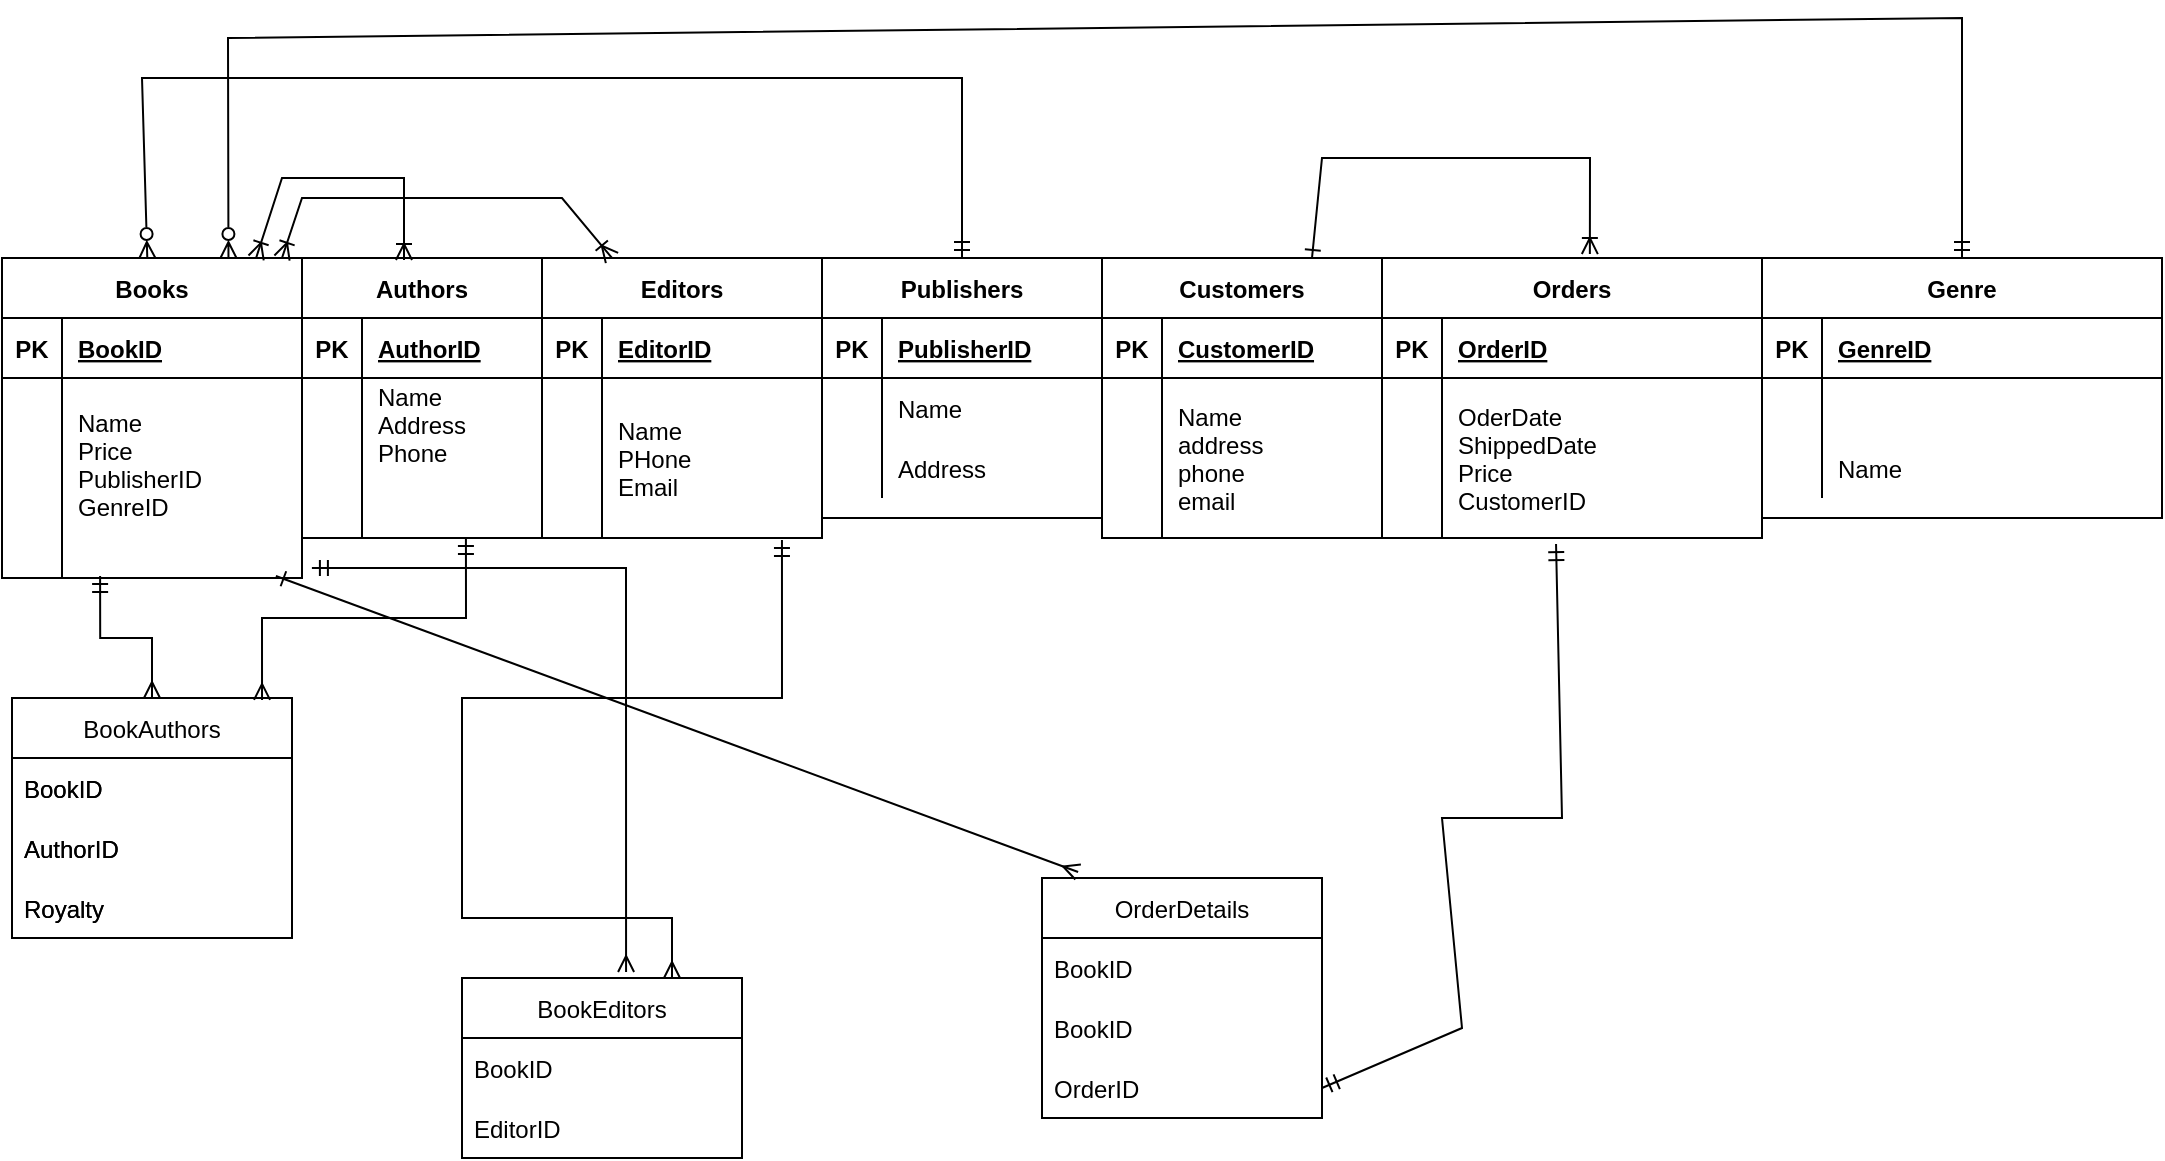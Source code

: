 <mxfile version="16.6.4" type="device"><diagram id="R2lEEEUBdFMjLlhIrx00" name="Page-1"><mxGraphModel dx="768" dy="460" grid="1" gridSize="10" guides="1" tooltips="1" connect="1" arrows="1" fold="1" page="1" pageScale="1" pageWidth="850" pageHeight="1100" math="0" shadow="0" extFonts="Permanent Marker^https://fonts.googleapis.com/css?family=Permanent+Marker"><root><mxCell id="0"/><mxCell id="1" parent="0"/><mxCell id="C-vyLk0tnHw3VtMMgP7b-2" value="Authors" style="shape=table;startSize=30;container=1;collapsible=1;childLayout=tableLayout;fixedRows=1;rowLines=0;fontStyle=1;align=center;resizeLast=1;" parent="1" vertex="1"><mxGeometry x="170" y="280" width="120" height="140" as="geometry"><mxRectangle x="170" y="280" width="80" height="30" as="alternateBounds"/></mxGeometry></mxCell><mxCell id="C-vyLk0tnHw3VtMMgP7b-3" value="" style="shape=partialRectangle;collapsible=0;dropTarget=0;pointerEvents=0;fillColor=none;points=[[0,0.5],[1,0.5]];portConstraint=eastwest;top=0;left=0;right=0;bottom=1;" parent="C-vyLk0tnHw3VtMMgP7b-2" vertex="1"><mxGeometry y="30" width="120" height="30" as="geometry"/></mxCell><mxCell id="C-vyLk0tnHw3VtMMgP7b-4" value="PK" style="shape=partialRectangle;overflow=hidden;connectable=0;fillColor=none;top=0;left=0;bottom=0;right=0;fontStyle=1;" parent="C-vyLk0tnHw3VtMMgP7b-3" vertex="1"><mxGeometry width="30" height="30" as="geometry"><mxRectangle width="30" height="30" as="alternateBounds"/></mxGeometry></mxCell><mxCell id="C-vyLk0tnHw3VtMMgP7b-5" value="AuthorID" style="shape=partialRectangle;overflow=hidden;connectable=0;fillColor=none;top=0;left=0;bottom=0;right=0;align=left;spacingLeft=6;fontStyle=5;" parent="C-vyLk0tnHw3VtMMgP7b-3" vertex="1"><mxGeometry x="30" width="90" height="30" as="geometry"><mxRectangle width="90" height="30" as="alternateBounds"/></mxGeometry></mxCell><mxCell id="C-vyLk0tnHw3VtMMgP7b-6" value="" style="shape=partialRectangle;collapsible=0;dropTarget=0;pointerEvents=0;fillColor=none;points=[[0,0.5],[1,0.5]];portConstraint=eastwest;top=0;left=0;right=0;bottom=0;" parent="C-vyLk0tnHw3VtMMgP7b-2" vertex="1"><mxGeometry y="60" width="120" height="60" as="geometry"/></mxCell><mxCell id="C-vyLk0tnHw3VtMMgP7b-7" value="" style="shape=partialRectangle;overflow=hidden;connectable=0;fillColor=none;top=0;left=0;bottom=0;right=0;" parent="C-vyLk0tnHw3VtMMgP7b-6" vertex="1"><mxGeometry width="30" height="60" as="geometry"><mxRectangle width="30" height="60" as="alternateBounds"/></mxGeometry></mxCell><mxCell id="C-vyLk0tnHw3VtMMgP7b-8" value="Name&#xa;Address&#xa;Phone&#xa;" style="shape=partialRectangle;overflow=hidden;connectable=0;fillColor=none;top=0;left=0;bottom=0;right=0;align=left;spacingLeft=6;" parent="C-vyLk0tnHw3VtMMgP7b-6" vertex="1"><mxGeometry x="30" width="90" height="60" as="geometry"><mxRectangle width="90" height="60" as="alternateBounds"/></mxGeometry></mxCell><mxCell id="C-vyLk0tnHw3VtMMgP7b-9" value="" style="shape=partialRectangle;collapsible=0;dropTarget=0;pointerEvents=0;fillColor=none;points=[[0,0.5],[1,0.5]];portConstraint=eastwest;top=0;left=0;right=0;bottom=0;" parent="C-vyLk0tnHw3VtMMgP7b-2" vertex="1"><mxGeometry y="120" width="120" height="20" as="geometry"/></mxCell><mxCell id="C-vyLk0tnHw3VtMMgP7b-10" value="" style="shape=partialRectangle;overflow=hidden;connectable=0;fillColor=none;top=0;left=0;bottom=0;right=0;" parent="C-vyLk0tnHw3VtMMgP7b-9" vertex="1"><mxGeometry width="30" height="20" as="geometry"><mxRectangle width="30" height="20" as="alternateBounds"/></mxGeometry></mxCell><mxCell id="C-vyLk0tnHw3VtMMgP7b-11" value="" style="shape=partialRectangle;overflow=hidden;connectable=0;fillColor=none;top=0;left=0;bottom=0;right=0;align=left;spacingLeft=6;" parent="C-vyLk0tnHw3VtMMgP7b-9" vertex="1"><mxGeometry x="30" width="90" height="20" as="geometry"><mxRectangle width="90" height="20" as="alternateBounds"/></mxGeometry></mxCell><mxCell id="C-vyLk0tnHw3VtMMgP7b-13" value="Publishers" style="shape=table;startSize=30;container=1;collapsible=1;childLayout=tableLayout;fixedRows=1;rowLines=0;fontStyle=1;align=center;resizeLast=1;" parent="1" vertex="1"><mxGeometry x="430" y="280" width="140" height="130" as="geometry"><mxRectangle x="430" y="280" width="90" height="30" as="alternateBounds"/></mxGeometry></mxCell><mxCell id="C-vyLk0tnHw3VtMMgP7b-14" value="" style="shape=partialRectangle;collapsible=0;dropTarget=0;pointerEvents=0;fillColor=none;points=[[0,0.5],[1,0.5]];portConstraint=eastwest;top=0;left=0;right=0;bottom=1;" parent="C-vyLk0tnHw3VtMMgP7b-13" vertex="1"><mxGeometry y="30" width="140" height="30" as="geometry"/></mxCell><mxCell id="C-vyLk0tnHw3VtMMgP7b-15" value="PK" style="shape=partialRectangle;overflow=hidden;connectable=0;fillColor=none;top=0;left=0;bottom=0;right=0;fontStyle=1;" parent="C-vyLk0tnHw3VtMMgP7b-14" vertex="1"><mxGeometry width="30" height="30" as="geometry"><mxRectangle width="30" height="30" as="alternateBounds"/></mxGeometry></mxCell><mxCell id="C-vyLk0tnHw3VtMMgP7b-16" value="PublisherID" style="shape=partialRectangle;overflow=hidden;connectable=0;fillColor=none;top=0;left=0;bottom=0;right=0;align=left;spacingLeft=6;fontStyle=5;" parent="C-vyLk0tnHw3VtMMgP7b-14" vertex="1"><mxGeometry x="30" width="110" height="30" as="geometry"><mxRectangle width="110" height="30" as="alternateBounds"/></mxGeometry></mxCell><mxCell id="C-vyLk0tnHw3VtMMgP7b-17" value="" style="shape=partialRectangle;collapsible=0;dropTarget=0;pointerEvents=0;fillColor=none;points=[[0,0.5],[1,0.5]];portConstraint=eastwest;top=0;left=0;right=0;bottom=0;" parent="C-vyLk0tnHw3VtMMgP7b-13" vertex="1"><mxGeometry y="60" width="140" height="30" as="geometry"/></mxCell><mxCell id="C-vyLk0tnHw3VtMMgP7b-18" value="" style="shape=partialRectangle;overflow=hidden;connectable=0;fillColor=none;top=0;left=0;bottom=0;right=0;" parent="C-vyLk0tnHw3VtMMgP7b-17" vertex="1"><mxGeometry width="30" height="30" as="geometry"><mxRectangle width="30" height="30" as="alternateBounds"/></mxGeometry></mxCell><mxCell id="C-vyLk0tnHw3VtMMgP7b-19" value="Name" style="shape=partialRectangle;overflow=hidden;connectable=0;fillColor=none;top=0;left=0;bottom=0;right=0;align=left;spacingLeft=6;" parent="C-vyLk0tnHw3VtMMgP7b-17" vertex="1"><mxGeometry x="30" width="110" height="30" as="geometry"><mxRectangle width="110" height="30" as="alternateBounds"/></mxGeometry></mxCell><mxCell id="C-vyLk0tnHw3VtMMgP7b-20" value="" style="shape=partialRectangle;collapsible=0;dropTarget=0;pointerEvents=0;fillColor=none;points=[[0,0.5],[1,0.5]];portConstraint=eastwest;top=0;left=0;right=0;bottom=0;" parent="C-vyLk0tnHw3VtMMgP7b-13" vertex="1"><mxGeometry y="90" width="140" height="30" as="geometry"/></mxCell><mxCell id="C-vyLk0tnHw3VtMMgP7b-21" value="" style="shape=partialRectangle;overflow=hidden;connectable=0;fillColor=none;top=0;left=0;bottom=0;right=0;" parent="C-vyLk0tnHw3VtMMgP7b-20" vertex="1"><mxGeometry width="30" height="30" as="geometry"><mxRectangle width="30" height="30" as="alternateBounds"/></mxGeometry></mxCell><mxCell id="C-vyLk0tnHw3VtMMgP7b-22" value="Address" style="shape=partialRectangle;overflow=hidden;connectable=0;fillColor=none;top=0;left=0;bottom=0;right=0;align=left;spacingLeft=6;" parent="C-vyLk0tnHw3VtMMgP7b-20" vertex="1"><mxGeometry x="30" width="110" height="30" as="geometry"><mxRectangle width="110" height="30" as="alternateBounds"/></mxGeometry></mxCell><mxCell id="C-vyLk0tnHw3VtMMgP7b-23" value="Books" style="shape=table;startSize=30;container=1;collapsible=1;childLayout=tableLayout;fixedRows=1;rowLines=0;fontStyle=1;align=center;resizeLast=1;" parent="1" vertex="1"><mxGeometry x="20" y="280" width="150" height="160" as="geometry"><mxRectangle x="20" y="280" width="70" height="30" as="alternateBounds"/></mxGeometry></mxCell><mxCell id="C-vyLk0tnHw3VtMMgP7b-24" value="" style="shape=partialRectangle;collapsible=0;dropTarget=0;pointerEvents=0;fillColor=none;points=[[0,0.5],[1,0.5]];portConstraint=eastwest;top=0;left=0;right=0;bottom=1;" parent="C-vyLk0tnHw3VtMMgP7b-23" vertex="1"><mxGeometry y="30" width="150" height="30" as="geometry"/></mxCell><mxCell id="C-vyLk0tnHw3VtMMgP7b-25" value="PK" style="shape=partialRectangle;overflow=hidden;connectable=0;fillColor=none;top=0;left=0;bottom=0;right=0;fontStyle=1;" parent="C-vyLk0tnHw3VtMMgP7b-24" vertex="1"><mxGeometry width="30" height="30" as="geometry"><mxRectangle width="30" height="30" as="alternateBounds"/></mxGeometry></mxCell><mxCell id="C-vyLk0tnHw3VtMMgP7b-26" value="BookID" style="shape=partialRectangle;overflow=hidden;connectable=0;fillColor=none;top=0;left=0;bottom=0;right=0;align=left;spacingLeft=6;fontStyle=5;" parent="C-vyLk0tnHw3VtMMgP7b-24" vertex="1"><mxGeometry x="30" width="120" height="30" as="geometry"><mxRectangle width="120" height="30" as="alternateBounds"/></mxGeometry></mxCell><mxCell id="C-vyLk0tnHw3VtMMgP7b-27" value="" style="shape=partialRectangle;collapsible=0;dropTarget=0;pointerEvents=0;fillColor=none;points=[[0,0.5],[1,0.5]];portConstraint=eastwest;top=0;left=0;right=0;bottom=0;" parent="C-vyLk0tnHw3VtMMgP7b-23" vertex="1"><mxGeometry y="60" width="150" height="100" as="geometry"/></mxCell><mxCell id="C-vyLk0tnHw3VtMMgP7b-28" value="" style="shape=partialRectangle;overflow=hidden;connectable=0;fillColor=none;top=0;left=0;bottom=0;right=0;" parent="C-vyLk0tnHw3VtMMgP7b-27" vertex="1"><mxGeometry width="30" height="100" as="geometry"><mxRectangle width="30" height="100" as="alternateBounds"/></mxGeometry></mxCell><mxCell id="C-vyLk0tnHw3VtMMgP7b-29" value="Name&#xa;Price&#xa;PublisherID&#xa;GenreID&#xa;" style="shape=partialRectangle;overflow=hidden;connectable=0;fillColor=none;top=0;left=0;bottom=0;right=0;align=left;spacingLeft=6;" parent="C-vyLk0tnHw3VtMMgP7b-27" vertex="1"><mxGeometry x="30" width="120" height="100" as="geometry"><mxRectangle width="120" height="100" as="alternateBounds"/></mxGeometry></mxCell><mxCell id="ZmmH7s7Aa4u0gKwLgA7a-2" value="Editors" style="shape=table;startSize=30;container=1;collapsible=1;childLayout=tableLayout;fixedRows=1;rowLines=0;fontStyle=1;align=center;resizeLast=1;" parent="1" vertex="1"><mxGeometry x="290" y="280" width="140" height="140" as="geometry"><mxRectangle x="290" y="280" width="70" height="30" as="alternateBounds"/></mxGeometry></mxCell><mxCell id="ZmmH7s7Aa4u0gKwLgA7a-3" value="" style="shape=partialRectangle;collapsible=0;dropTarget=0;pointerEvents=0;fillColor=none;points=[[0,0.5],[1,0.5]];portConstraint=eastwest;top=0;left=0;right=0;bottom=1;" parent="ZmmH7s7Aa4u0gKwLgA7a-2" vertex="1"><mxGeometry y="30" width="140" height="30" as="geometry"/></mxCell><mxCell id="ZmmH7s7Aa4u0gKwLgA7a-4" value="PK" style="shape=partialRectangle;overflow=hidden;connectable=0;fillColor=none;top=0;left=0;bottom=0;right=0;fontStyle=1;" parent="ZmmH7s7Aa4u0gKwLgA7a-3" vertex="1"><mxGeometry width="30" height="30" as="geometry"><mxRectangle width="30" height="30" as="alternateBounds"/></mxGeometry></mxCell><mxCell id="ZmmH7s7Aa4u0gKwLgA7a-5" value="EditorID" style="shape=partialRectangle;overflow=hidden;connectable=0;fillColor=none;top=0;left=0;bottom=0;right=0;align=left;spacingLeft=6;fontStyle=5;" parent="ZmmH7s7Aa4u0gKwLgA7a-3" vertex="1"><mxGeometry x="30" width="110" height="30" as="geometry"><mxRectangle width="110" height="30" as="alternateBounds"/></mxGeometry></mxCell><mxCell id="ZmmH7s7Aa4u0gKwLgA7a-6" value="" style="shape=partialRectangle;collapsible=0;dropTarget=0;pointerEvents=0;fillColor=none;points=[[0,0.5],[1,0.5]];portConstraint=eastwest;top=0;left=0;right=0;bottom=0;" parent="ZmmH7s7Aa4u0gKwLgA7a-2" vertex="1"><mxGeometry y="60" width="140" height="80" as="geometry"/></mxCell><mxCell id="ZmmH7s7Aa4u0gKwLgA7a-7" value="" style="shape=partialRectangle;overflow=hidden;connectable=0;fillColor=none;top=0;left=0;bottom=0;right=0;" parent="ZmmH7s7Aa4u0gKwLgA7a-6" vertex="1"><mxGeometry width="30" height="80" as="geometry"><mxRectangle width="30" height="80" as="alternateBounds"/></mxGeometry></mxCell><mxCell id="ZmmH7s7Aa4u0gKwLgA7a-8" value="Name&#xa;PHone&#xa;Email" style="shape=partialRectangle;overflow=hidden;connectable=0;fillColor=none;top=0;left=0;bottom=0;right=0;align=left;spacingLeft=6;" parent="ZmmH7s7Aa4u0gKwLgA7a-6" vertex="1"><mxGeometry x="30" width="110" height="80" as="geometry"><mxRectangle width="110" height="80" as="alternateBounds"/></mxGeometry></mxCell><mxCell id="ZmmH7s7Aa4u0gKwLgA7a-13" value="Orders" style="shape=table;startSize=30;container=1;collapsible=1;childLayout=tableLayout;fixedRows=1;rowLines=0;fontStyle=1;align=center;resizeLast=1;" parent="1" vertex="1"><mxGeometry x="710" y="280" width="190" height="140" as="geometry"><mxRectangle x="710" y="280" width="70" height="30" as="alternateBounds"/></mxGeometry></mxCell><mxCell id="ZmmH7s7Aa4u0gKwLgA7a-14" value="" style="shape=partialRectangle;collapsible=0;dropTarget=0;pointerEvents=0;fillColor=none;points=[[0,0.5],[1,0.5]];portConstraint=eastwest;top=0;left=0;right=0;bottom=1;" parent="ZmmH7s7Aa4u0gKwLgA7a-13" vertex="1"><mxGeometry y="30" width="190" height="30" as="geometry"/></mxCell><mxCell id="ZmmH7s7Aa4u0gKwLgA7a-15" value="PK" style="shape=partialRectangle;overflow=hidden;connectable=0;fillColor=none;top=0;left=0;bottom=0;right=0;fontStyle=1;" parent="ZmmH7s7Aa4u0gKwLgA7a-14" vertex="1"><mxGeometry width="30" height="30" as="geometry"><mxRectangle width="30" height="30" as="alternateBounds"/></mxGeometry></mxCell><mxCell id="ZmmH7s7Aa4u0gKwLgA7a-16" value="OrderID" style="shape=partialRectangle;overflow=hidden;connectable=0;fillColor=none;top=0;left=0;bottom=0;right=0;align=left;spacingLeft=6;fontStyle=5;" parent="ZmmH7s7Aa4u0gKwLgA7a-14" vertex="1"><mxGeometry x="30" width="160" height="30" as="geometry"><mxRectangle width="160" height="30" as="alternateBounds"/></mxGeometry></mxCell><mxCell id="ZmmH7s7Aa4u0gKwLgA7a-17" value="" style="shape=partialRectangle;collapsible=0;dropTarget=0;pointerEvents=0;fillColor=none;points=[[0,0.5],[1,0.5]];portConstraint=eastwest;top=0;left=0;right=0;bottom=0;" parent="ZmmH7s7Aa4u0gKwLgA7a-13" vertex="1"><mxGeometry y="60" width="190" height="80" as="geometry"/></mxCell><mxCell id="ZmmH7s7Aa4u0gKwLgA7a-18" value="" style="shape=partialRectangle;overflow=hidden;connectable=0;fillColor=none;top=0;left=0;bottom=0;right=0;" parent="ZmmH7s7Aa4u0gKwLgA7a-17" vertex="1"><mxGeometry width="30" height="80" as="geometry"><mxRectangle width="30" height="80" as="alternateBounds"/></mxGeometry></mxCell><mxCell id="ZmmH7s7Aa4u0gKwLgA7a-19" value="OderDate&#xa;ShippedDate&#xa;Price&#xa;CustomerID" style="shape=partialRectangle;overflow=hidden;connectable=0;fillColor=none;top=0;left=0;bottom=0;right=0;align=left;spacingLeft=6;" parent="ZmmH7s7Aa4u0gKwLgA7a-17" vertex="1"><mxGeometry x="30" width="160" height="80" as="geometry"><mxRectangle width="160" height="80" as="alternateBounds"/></mxGeometry></mxCell><mxCell id="ZmmH7s7Aa4u0gKwLgA7a-21" value="Genre" style="shape=table;startSize=30;container=1;collapsible=1;childLayout=tableLayout;fixedRows=1;rowLines=0;fontStyle=1;align=center;resizeLast=1;" parent="1" vertex="1"><mxGeometry x="900" y="280" width="200" height="130" as="geometry"><mxRectangle x="900" y="280" width="70" height="30" as="alternateBounds"/></mxGeometry></mxCell><mxCell id="ZmmH7s7Aa4u0gKwLgA7a-22" value="" style="shape=partialRectangle;collapsible=0;dropTarget=0;pointerEvents=0;fillColor=none;points=[[0,0.5],[1,0.5]];portConstraint=eastwest;top=0;left=0;right=0;bottom=1;" parent="ZmmH7s7Aa4u0gKwLgA7a-21" vertex="1"><mxGeometry y="30" width="200" height="30" as="geometry"/></mxCell><mxCell id="ZmmH7s7Aa4u0gKwLgA7a-23" value="PK" style="shape=partialRectangle;overflow=hidden;connectable=0;fillColor=none;top=0;left=0;bottom=0;right=0;fontStyle=1;" parent="ZmmH7s7Aa4u0gKwLgA7a-22" vertex="1"><mxGeometry width="30" height="30" as="geometry"><mxRectangle width="30" height="30" as="alternateBounds"/></mxGeometry></mxCell><mxCell id="ZmmH7s7Aa4u0gKwLgA7a-24" value="GenreID" style="shape=partialRectangle;overflow=hidden;connectable=0;fillColor=none;top=0;left=0;bottom=0;right=0;align=left;spacingLeft=6;fontStyle=5;" parent="ZmmH7s7Aa4u0gKwLgA7a-22" vertex="1"><mxGeometry x="30" width="170" height="30" as="geometry"><mxRectangle width="170" height="30" as="alternateBounds"/></mxGeometry></mxCell><mxCell id="ZmmH7s7Aa4u0gKwLgA7a-25" value="" style="shape=partialRectangle;collapsible=0;dropTarget=0;pointerEvents=0;fillColor=none;points=[[0,0.5],[1,0.5]];portConstraint=eastwest;top=0;left=0;right=0;bottom=0;" parent="ZmmH7s7Aa4u0gKwLgA7a-21" vertex="1"><mxGeometry y="60" width="200" height="30" as="geometry"/></mxCell><mxCell id="ZmmH7s7Aa4u0gKwLgA7a-26" value="" style="shape=partialRectangle;overflow=hidden;connectable=0;fillColor=none;top=0;left=0;bottom=0;right=0;" parent="ZmmH7s7Aa4u0gKwLgA7a-25" vertex="1"><mxGeometry width="30" height="30" as="geometry"><mxRectangle width="30" height="30" as="alternateBounds"/></mxGeometry></mxCell><mxCell id="ZmmH7s7Aa4u0gKwLgA7a-27" value="" style="shape=partialRectangle;overflow=hidden;connectable=0;fillColor=none;top=0;left=0;bottom=0;right=0;align=left;spacingLeft=6;" parent="ZmmH7s7Aa4u0gKwLgA7a-25" vertex="1"><mxGeometry x="30" width="170" height="30" as="geometry"><mxRectangle width="170" height="30" as="alternateBounds"/></mxGeometry></mxCell><mxCell id="ZmmH7s7Aa4u0gKwLgA7a-28" value="" style="shape=partialRectangle;collapsible=0;dropTarget=0;pointerEvents=0;fillColor=none;points=[[0,0.5],[1,0.5]];portConstraint=eastwest;top=0;left=0;right=0;bottom=0;" parent="ZmmH7s7Aa4u0gKwLgA7a-21" vertex="1"><mxGeometry y="90" width="200" height="30" as="geometry"/></mxCell><mxCell id="ZmmH7s7Aa4u0gKwLgA7a-29" value="" style="shape=partialRectangle;overflow=hidden;connectable=0;fillColor=none;top=0;left=0;bottom=0;right=0;" parent="ZmmH7s7Aa4u0gKwLgA7a-28" vertex="1"><mxGeometry width="30" height="30" as="geometry"><mxRectangle width="30" height="30" as="alternateBounds"/></mxGeometry></mxCell><mxCell id="ZmmH7s7Aa4u0gKwLgA7a-30" value="Name" style="shape=partialRectangle;overflow=hidden;connectable=0;fillColor=none;top=0;left=0;bottom=0;right=0;align=left;spacingLeft=6;" parent="ZmmH7s7Aa4u0gKwLgA7a-28" vertex="1"><mxGeometry x="30" width="170" height="30" as="geometry"><mxRectangle width="170" height="30" as="alternateBounds"/></mxGeometry></mxCell><mxCell id="ZmmH7s7Aa4u0gKwLgA7a-41" value="Customers" style="shape=table;startSize=30;container=1;collapsible=1;childLayout=tableLayout;fixedRows=1;rowLines=0;fontStyle=1;align=center;resizeLast=1;" parent="1" vertex="1"><mxGeometry x="570" y="280" width="140" height="140" as="geometry"><mxRectangle x="570" y="280" width="100" height="30" as="alternateBounds"/></mxGeometry></mxCell><mxCell id="ZmmH7s7Aa4u0gKwLgA7a-42" value="" style="shape=partialRectangle;collapsible=0;dropTarget=0;pointerEvents=0;fillColor=none;points=[[0,0.5],[1,0.5]];portConstraint=eastwest;top=0;left=0;right=0;bottom=1;" parent="ZmmH7s7Aa4u0gKwLgA7a-41" vertex="1"><mxGeometry y="30" width="140" height="30" as="geometry"/></mxCell><mxCell id="ZmmH7s7Aa4u0gKwLgA7a-43" value="PK" style="shape=partialRectangle;overflow=hidden;connectable=0;fillColor=none;top=0;left=0;bottom=0;right=0;fontStyle=1;" parent="ZmmH7s7Aa4u0gKwLgA7a-42" vertex="1"><mxGeometry width="30" height="30" as="geometry"><mxRectangle width="30" height="30" as="alternateBounds"/></mxGeometry></mxCell><mxCell id="ZmmH7s7Aa4u0gKwLgA7a-44" value="CustomerID" style="shape=partialRectangle;overflow=hidden;connectable=0;fillColor=none;top=0;left=0;bottom=0;right=0;align=left;spacingLeft=6;fontStyle=5;" parent="ZmmH7s7Aa4u0gKwLgA7a-42" vertex="1"><mxGeometry x="30" width="110" height="30" as="geometry"><mxRectangle width="110" height="30" as="alternateBounds"/></mxGeometry></mxCell><mxCell id="ZmmH7s7Aa4u0gKwLgA7a-45" value="" style="shape=partialRectangle;collapsible=0;dropTarget=0;pointerEvents=0;fillColor=none;points=[[0,0.5],[1,0.5]];portConstraint=eastwest;top=0;left=0;right=0;bottom=0;" parent="ZmmH7s7Aa4u0gKwLgA7a-41" vertex="1"><mxGeometry y="60" width="140" height="80" as="geometry"/></mxCell><mxCell id="ZmmH7s7Aa4u0gKwLgA7a-46" value="" style="shape=partialRectangle;overflow=hidden;connectable=0;fillColor=none;top=0;left=0;bottom=0;right=0;" parent="ZmmH7s7Aa4u0gKwLgA7a-45" vertex="1"><mxGeometry width="30" height="80" as="geometry"><mxRectangle width="30" height="80" as="alternateBounds"/></mxGeometry></mxCell><mxCell id="ZmmH7s7Aa4u0gKwLgA7a-47" value="Name&#xa;address&#xa;phone&#xa;email" style="shape=partialRectangle;overflow=hidden;connectable=0;fillColor=none;top=0;left=0;bottom=0;right=0;align=left;spacingLeft=6;" parent="ZmmH7s7Aa4u0gKwLgA7a-45" vertex="1"><mxGeometry x="30" width="110" height="80" as="geometry"><mxRectangle width="110" height="80" as="alternateBounds"/></mxGeometry></mxCell><mxCell id="ZmmH7s7Aa4u0gKwLgA7a-48" value="BookAuthors" style="swimlane;fontStyle=0;childLayout=stackLayout;horizontal=1;startSize=30;horizontalStack=0;resizeParent=1;resizeParentMax=0;resizeLast=0;collapsible=1;marginBottom=0;" parent="1" vertex="1"><mxGeometry x="25" y="500" width="140" height="120" as="geometry"><mxRectangle x="80" y="430" width="100" height="30" as="alternateBounds"/></mxGeometry></mxCell><mxCell id="ZmmH7s7Aa4u0gKwLgA7a-49" value="BookID" style="text;strokeColor=none;fillColor=none;align=left;verticalAlign=middle;spacingLeft=4;spacingRight=4;overflow=hidden;points=[[0,0.5],[1,0.5]];portConstraint=eastwest;rotatable=0;" parent="ZmmH7s7Aa4u0gKwLgA7a-48" vertex="1"><mxGeometry y="30" width="140" height="30" as="geometry"/></mxCell><mxCell id="ZmmH7s7Aa4u0gKwLgA7a-50" value="AuthorID" style="text;strokeColor=none;fillColor=none;align=left;verticalAlign=middle;spacingLeft=4;spacingRight=4;overflow=hidden;points=[[0,0.5],[1,0.5]];portConstraint=eastwest;rotatable=0;" parent="ZmmH7s7Aa4u0gKwLgA7a-48" vertex="1"><mxGeometry y="60" width="140" height="30" as="geometry"/></mxCell><mxCell id="ZmmH7s7Aa4u0gKwLgA7a-51" value="Royalty" style="text;strokeColor=none;fillColor=none;align=left;verticalAlign=middle;spacingLeft=4;spacingRight=4;overflow=hidden;points=[[0,0.5],[1,0.5]];portConstraint=eastwest;rotatable=0;" parent="ZmmH7s7Aa4u0gKwLgA7a-48" vertex="1"><mxGeometry y="90" width="140" height="30" as="geometry"/></mxCell><mxCell id="ZmmH7s7Aa4u0gKwLgA7a-56" value="BookAuthors" style="swimlane;fontStyle=0;childLayout=stackLayout;horizontal=1;startSize=30;horizontalStack=0;resizeParent=1;resizeParentMax=0;resizeLast=0;collapsible=1;marginBottom=0;" parent="1" vertex="1"><mxGeometry x="25" y="500" width="140" height="120" as="geometry"><mxRectangle x="80" y="430" width="100" height="30" as="alternateBounds"/></mxGeometry></mxCell><mxCell id="ZmmH7s7Aa4u0gKwLgA7a-57" value="BookID" style="text;strokeColor=none;fillColor=none;align=left;verticalAlign=middle;spacingLeft=4;spacingRight=4;overflow=hidden;points=[[0,0.5],[1,0.5]];portConstraint=eastwest;rotatable=0;" parent="ZmmH7s7Aa4u0gKwLgA7a-56" vertex="1"><mxGeometry y="30" width="140" height="30" as="geometry"/></mxCell><mxCell id="ZmmH7s7Aa4u0gKwLgA7a-58" value="AuthorID" style="text;strokeColor=none;fillColor=none;align=left;verticalAlign=middle;spacingLeft=4;spacingRight=4;overflow=hidden;points=[[0,0.5],[1,0.5]];portConstraint=eastwest;rotatable=0;" parent="ZmmH7s7Aa4u0gKwLgA7a-56" vertex="1"><mxGeometry y="60" width="140" height="30" as="geometry"/></mxCell><mxCell id="ZmmH7s7Aa4u0gKwLgA7a-59" value="Royalty" style="text;strokeColor=none;fillColor=none;align=left;verticalAlign=middle;spacingLeft=4;spacingRight=4;overflow=hidden;points=[[0,0.5],[1,0.5]];portConstraint=eastwest;rotatable=0;" parent="ZmmH7s7Aa4u0gKwLgA7a-56" vertex="1"><mxGeometry y="90" width="140" height="30" as="geometry"/></mxCell><mxCell id="ZmmH7s7Aa4u0gKwLgA7a-60" value="OrderDetails" style="swimlane;fontStyle=0;childLayout=stackLayout;horizontal=1;startSize=30;horizontalStack=0;resizeParent=1;resizeParentMax=0;resizeLast=0;collapsible=1;marginBottom=0;" parent="1" vertex="1"><mxGeometry x="540" y="590" width="140" height="120" as="geometry"><mxRectangle x="80" y="430" width="100" height="30" as="alternateBounds"/></mxGeometry></mxCell><mxCell id="2CqV3izJaS4SpatAqFVc-3" value="BookID" style="text;strokeColor=none;fillColor=none;align=left;verticalAlign=middle;spacingLeft=4;spacingRight=4;overflow=hidden;points=[[0,0.5],[1,0.5]];portConstraint=eastwest;rotatable=0;" vertex="1" parent="ZmmH7s7Aa4u0gKwLgA7a-60"><mxGeometry y="30" width="140" height="30" as="geometry"/></mxCell><mxCell id="ZmmH7s7Aa4u0gKwLgA7a-61" value="BookID" style="text;strokeColor=none;fillColor=none;align=left;verticalAlign=middle;spacingLeft=4;spacingRight=4;overflow=hidden;points=[[0,0.5],[1,0.5]];portConstraint=eastwest;rotatable=0;" parent="ZmmH7s7Aa4u0gKwLgA7a-60" vertex="1"><mxGeometry y="60" width="140" height="30" as="geometry"/></mxCell><mxCell id="ZmmH7s7Aa4u0gKwLgA7a-62" value="OrderID" style="text;strokeColor=none;fillColor=none;align=left;verticalAlign=middle;spacingLeft=4;spacingRight=4;overflow=hidden;points=[[0,0.5],[1,0.5]];portConstraint=eastwest;rotatable=0;" parent="ZmmH7s7Aa4u0gKwLgA7a-60" vertex="1"><mxGeometry y="90" width="140" height="30" as="geometry"/></mxCell><mxCell id="ZmmH7s7Aa4u0gKwLgA7a-79" value="" style="endArrow=ERzeroToMany;html=1;rounded=0;startArrow=ERmandOne;startFill=0;endFill=0;exitX=0.5;exitY=0;exitDx=0;exitDy=0;" parent="1" source="C-vyLk0tnHw3VtMMgP7b-13" target="C-vyLk0tnHw3VtMMgP7b-23" edge="1"><mxGeometry relative="1" as="geometry"><mxPoint x="130" y="296.96" as="sourcePoint"/><mxPoint x="371.04" y="297.06" as="targetPoint"/><Array as="points"><mxPoint x="500" y="190"/><mxPoint x="90" y="190"/></Array></mxGeometry></mxCell><mxCell id="ZmmH7s7Aa4u0gKwLgA7a-88" value="" style="endArrow=ERone;html=1;rounded=0;startArrow=ERoneToMany;startFill=0;exitX=0.547;exitY=-0.014;exitDx=0;exitDy=0;exitPerimeter=0;entryX=0.75;entryY=0;entryDx=0;entryDy=0;endFill=0;" parent="1" source="ZmmH7s7Aa4u0gKwLgA7a-13" target="ZmmH7s7Aa4u0gKwLgA7a-41" edge="1"><mxGeometry relative="1" as="geometry"><mxPoint x="620" y="240" as="sourcePoint"/><mxPoint x="630" y="230" as="targetPoint"/><Array as="points"><mxPoint x="814" y="230"/><mxPoint x="680" y="230"/></Array></mxGeometry></mxCell><mxCell id="ZmmH7s7Aa4u0gKwLgA7a-90" value="" style="endArrow=ERmandOne;html=1;rounded=0;exitX=1;exitY=0.5;exitDx=0;exitDy=0;entryX=0.458;entryY=1.038;entryDx=0;entryDy=0;entryPerimeter=0;startArrow=ERmandOne;startFill=0;endFill=0;" parent="1" source="ZmmH7s7Aa4u0gKwLgA7a-62" target="ZmmH7s7Aa4u0gKwLgA7a-17" edge="1"><mxGeometry relative="1" as="geometry"><mxPoint x="350" y="510" as="sourcePoint"/><mxPoint x="510" y="510" as="targetPoint"/><Array as="points"><mxPoint x="750" y="665"/><mxPoint x="740" y="560"/><mxPoint x="800" y="560"/></Array></mxGeometry></mxCell><mxCell id="ZmmH7s7Aa4u0gKwLgA7a-91" value="BookEditors" style="swimlane;fontStyle=0;childLayout=stackLayout;horizontal=1;startSize=30;horizontalStack=0;resizeParent=1;resizeParentMax=0;resizeLast=0;collapsible=1;marginBottom=0;" parent="1" vertex="1"><mxGeometry x="250" y="640" width="140" height="90" as="geometry"><mxRectangle x="80" y="430" width="100" height="30" as="alternateBounds"/></mxGeometry></mxCell><mxCell id="ZmmH7s7Aa4u0gKwLgA7a-92" value="BookID" style="text;strokeColor=none;fillColor=none;align=left;verticalAlign=middle;spacingLeft=4;spacingRight=4;overflow=hidden;points=[[0,0.5],[1,0.5]];portConstraint=eastwest;rotatable=0;" parent="ZmmH7s7Aa4u0gKwLgA7a-91" vertex="1"><mxGeometry y="30" width="140" height="30" as="geometry"/></mxCell><mxCell id="ZmmH7s7Aa4u0gKwLgA7a-93" value="EditorID" style="text;strokeColor=none;fillColor=none;align=left;verticalAlign=middle;spacingLeft=4;spacingRight=4;overflow=hidden;points=[[0,0.5],[1,0.5]];portConstraint=eastwest;rotatable=0;" parent="ZmmH7s7Aa4u0gKwLgA7a-91" vertex="1"><mxGeometry y="60" width="140" height="30" as="geometry"/></mxCell><mxCell id="ZmmH7s7Aa4u0gKwLgA7a-105" style="edgeStyle=orthogonalEdgeStyle;rounded=0;orthogonalLoop=1;jettySize=auto;html=1;entryX=0.893;entryY=0.008;entryDx=0;entryDy=0;entryPerimeter=0;startArrow=ERmandOne;startFill=0;endArrow=ERmany;endFill=0;exitX=0.683;exitY=1;exitDx=0;exitDy=0;exitPerimeter=0;" parent="1" source="C-vyLk0tnHw3VtMMgP7b-9" target="ZmmH7s7Aa4u0gKwLgA7a-56" edge="1"><mxGeometry relative="1" as="geometry"/></mxCell><mxCell id="ZmmH7s7Aa4u0gKwLgA7a-104" style="edgeStyle=orthogonalEdgeStyle;rounded=0;orthogonalLoop=1;jettySize=auto;html=1;startArrow=ERmandOne;startFill=0;endArrow=ERmany;endFill=0;exitX=0.327;exitY=0.99;exitDx=0;exitDy=0;exitPerimeter=0;" parent="1" source="C-vyLk0tnHw3VtMMgP7b-27" target="ZmmH7s7Aa4u0gKwLgA7a-56" edge="1"><mxGeometry relative="1" as="geometry"/></mxCell><mxCell id="ZmmH7s7Aa4u0gKwLgA7a-106" style="edgeStyle=orthogonalEdgeStyle;rounded=0;orthogonalLoop=1;jettySize=auto;html=1;startArrow=ERmandOne;startFill=0;endArrow=ERmany;endFill=0;exitX=1.033;exitY=0.95;exitDx=0;exitDy=0;exitPerimeter=0;entryX=0.586;entryY=-0.033;entryDx=0;entryDy=0;entryPerimeter=0;" parent="1" source="C-vyLk0tnHw3VtMMgP7b-27" target="ZmmH7s7Aa4u0gKwLgA7a-91" edge="1"><mxGeometry relative="1" as="geometry"><mxPoint x="177.03" y="515" as="sourcePoint"/><mxPoint x="202.98" y="576" as="targetPoint"/></mxGeometry></mxCell><mxCell id="ZmmH7s7Aa4u0gKwLgA7a-107" style="edgeStyle=orthogonalEdgeStyle;rounded=0;orthogonalLoop=1;jettySize=auto;html=1;startArrow=ERmandOne;startFill=0;endArrow=ERmany;endFill=0;entryX=0.75;entryY=0;entryDx=0;entryDy=0;exitX=0.857;exitY=1.013;exitDx=0;exitDy=0;exitPerimeter=0;" parent="1" source="ZmmH7s7Aa4u0gKwLgA7a-6" target="ZmmH7s7Aa4u0gKwLgA7a-91" edge="1"><mxGeometry relative="1" as="geometry"><mxPoint x="410" y="430" as="sourcePoint"/><mxPoint x="437.09" y="640" as="targetPoint"/><Array as="points"><mxPoint x="410" y="500"/><mxPoint x="250" y="500"/><mxPoint x="250" y="610"/><mxPoint x="355" y="610"/></Array></mxGeometry></mxCell><mxCell id="ZmmH7s7Aa4u0gKwLgA7a-108" value="" style="endArrow=ERzeroToMany;html=1;rounded=0;startArrow=ERmandOne;startFill=0;endFill=0;exitX=0.5;exitY=0;exitDx=0;exitDy=0;" parent="1" source="ZmmH7s7Aa4u0gKwLgA7a-21" edge="1"><mxGeometry relative="1" as="geometry"><mxPoint x="790" y="190" as="sourcePoint"/><mxPoint x="133.235" y="280" as="targetPoint"/><Array as="points"><mxPoint x="1000" y="160"/><mxPoint x="133" y="170"/></Array></mxGeometry></mxCell><mxCell id="2CqV3izJaS4SpatAqFVc-1" value="" style="endArrow=ERoneToMany;html=1;rounded=0;entryX=0.425;entryY=0.007;entryDx=0;entryDy=0;entryPerimeter=0;exitX=0.847;exitY=0;exitDx=0;exitDy=0;exitPerimeter=0;endFill=0;startArrow=ERoneToMany;startFill=0;" edge="1" parent="1" source="C-vyLk0tnHw3VtMMgP7b-23" target="C-vyLk0tnHw3VtMMgP7b-2"><mxGeometry width="50" height="50" relative="1" as="geometry"><mxPoint x="300" y="360" as="sourcePoint"/><mxPoint x="350" y="310" as="targetPoint"/><Array as="points"><mxPoint x="160" y="240"/><mxPoint x="221" y="240"/></Array></mxGeometry></mxCell><mxCell id="2CqV3izJaS4SpatAqFVc-2" value="" style="endArrow=ERoneToMany;html=1;rounded=0;entryX=0.25;entryY=0;entryDx=0;entryDy=0;endFill=0;startArrow=ERoneToMany;startFill=0;" edge="1" parent="1" target="ZmmH7s7Aa4u0gKwLgA7a-2"><mxGeometry width="50" height="50" relative="1" as="geometry"><mxPoint x="160" y="280" as="sourcePoint"/><mxPoint x="231" y="290.98" as="targetPoint"/><Array as="points"><mxPoint x="170" y="250"/><mxPoint x="300" y="250"/></Array></mxGeometry></mxCell><mxCell id="2CqV3izJaS4SpatAqFVc-4" value="" style="endArrow=ERone;html=1;rounded=0;entryX=0.913;entryY=0.99;entryDx=0;entryDy=0;entryPerimeter=0;exitX=0.129;exitY=-0.025;exitDx=0;exitDy=0;exitPerimeter=0;startArrow=ERmany;startFill=0;endFill=0;" edge="1" parent="1" source="ZmmH7s7Aa4u0gKwLgA7a-60" target="C-vyLk0tnHw3VtMMgP7b-27"><mxGeometry width="50" height="50" relative="1" as="geometry"><mxPoint x="450" y="510" as="sourcePoint"/><mxPoint x="500" y="460" as="targetPoint"/></mxGeometry></mxCell></root></mxGraphModel></diagram></mxfile>
